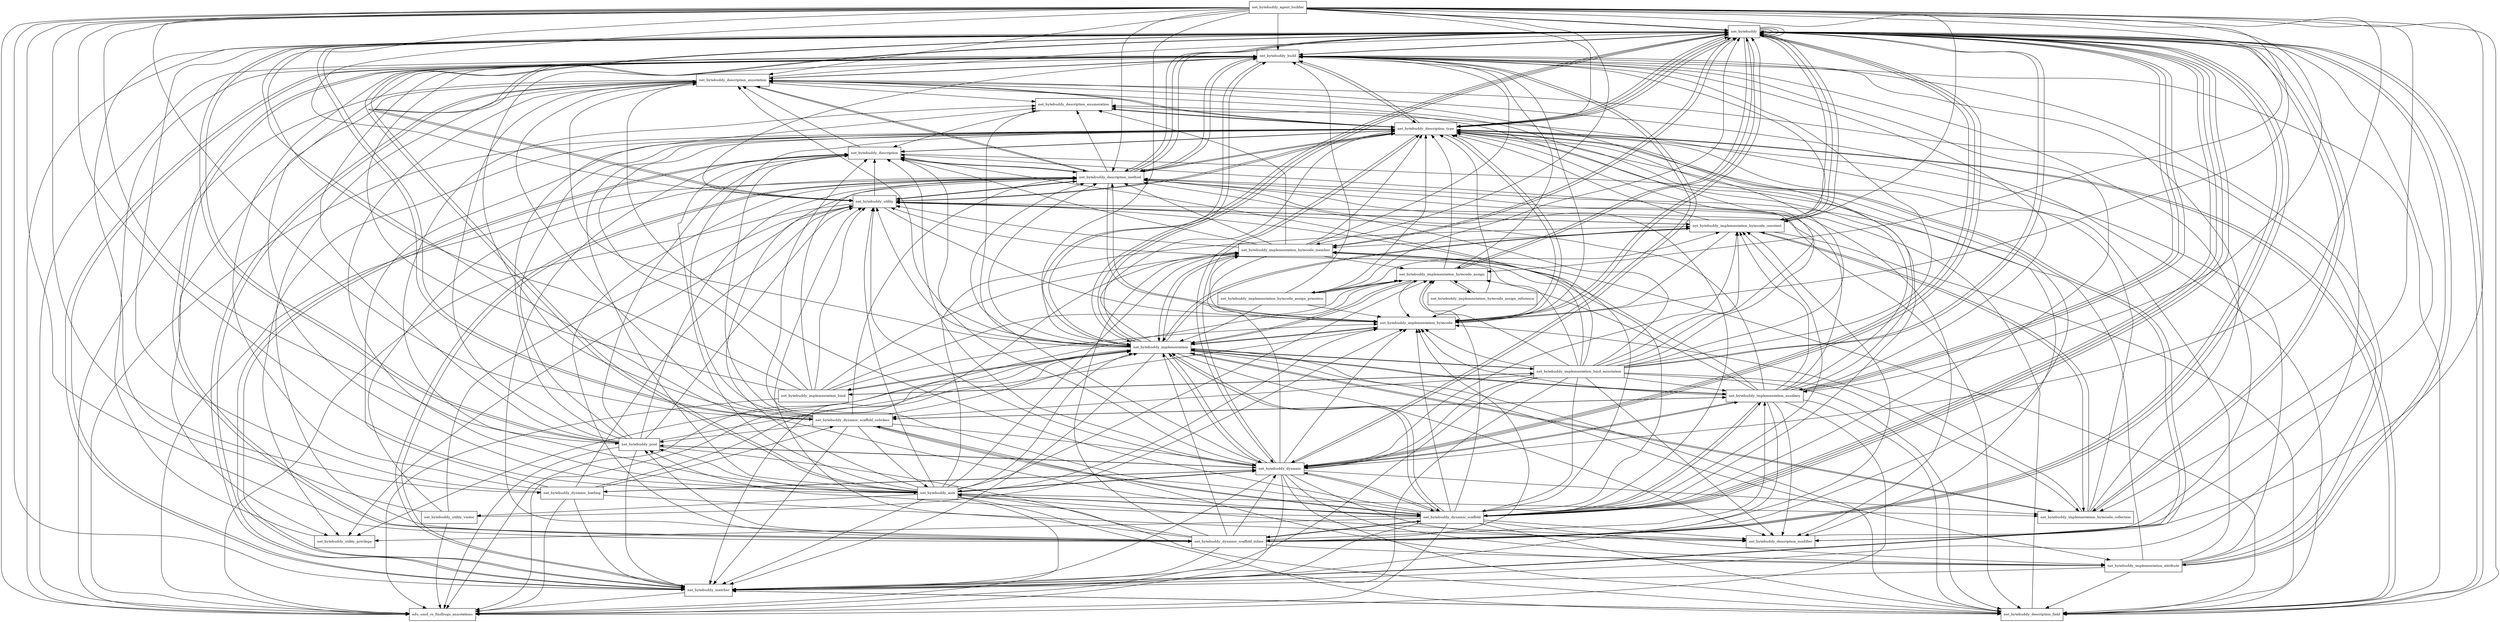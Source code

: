 digraph byte_buddy_1_8_8_package_dependencies {
  node [shape = box, fontsize=10.0];
  net_bytebuddy -> edu_umd_cs_findbugs_annotations;
  net_bytebuddy -> net_bytebuddy_build;
  net_bytebuddy -> net_bytebuddy_description_field;
  net_bytebuddy -> net_bytebuddy_description_method;
  net_bytebuddy -> net_bytebuddy_description_modifier;
  net_bytebuddy -> net_bytebuddy_description_type;
  net_bytebuddy -> net_bytebuddy_dynamic;
  net_bytebuddy -> net_bytebuddy_dynamic_scaffold;
  net_bytebuddy -> net_bytebuddy_dynamic_scaffold_inline;
  net_bytebuddy -> net_bytebuddy_dynamic_scaffold_subclass;
  net_bytebuddy -> net_bytebuddy_implementation;
  net_bytebuddy -> net_bytebuddy_implementation_attribute;
  net_bytebuddy -> net_bytebuddy_implementation_auxiliary;
  net_bytebuddy -> net_bytebuddy_implementation_bytecode;
  net_bytebuddy -> net_bytebuddy_implementation_bytecode_assign;
  net_bytebuddy -> net_bytebuddy_implementation_bytecode_collection;
  net_bytebuddy -> net_bytebuddy_implementation_bytecode_constant;
  net_bytebuddy -> net_bytebuddy_implementation_bytecode_member;
  net_bytebuddy -> net_bytebuddy;
  net_bytebuddy -> net_bytebuddy_matcher;
  net_bytebuddy -> net_bytebuddy_utility;
  net_bytebuddy_agent_builder -> edu_umd_cs_findbugs_annotations;
  net_bytebuddy_agent_builder -> net_bytebuddy;
  net_bytebuddy_agent_builder -> net_bytebuddy_asm;
  net_bytebuddy_agent_builder -> net_bytebuddy_build;
  net_bytebuddy_agent_builder -> net_bytebuddy_description_annotation;
  net_bytebuddy_agent_builder -> net_bytebuddy_description_field;
  net_bytebuddy_agent_builder -> net_bytebuddy_description_method;
  net_bytebuddy_agent_builder -> net_bytebuddy_description_modifier;
  net_bytebuddy_agent_builder -> net_bytebuddy_description_type;
  net_bytebuddy_agent_builder -> net_bytebuddy_dynamic;
  net_bytebuddy_agent_builder -> net_bytebuddy_dynamic_loading;
  net_bytebuddy_agent_builder -> net_bytebuddy_dynamic_scaffold;
  net_bytebuddy_agent_builder -> net_bytebuddy_dynamic_scaffold_inline;
  net_bytebuddy_agent_builder -> net_bytebuddy_dynamic_scaffold_subclass;
  net_bytebuddy_agent_builder -> net_bytebuddy_implementation;
  net_bytebuddy_agent_builder -> net_bytebuddy_implementation_auxiliary;
  net_bytebuddy_agent_builder -> net_bytebuddy_implementation_bytecode;
  net_bytebuddy_agent_builder -> net_bytebuddy_implementation_bytecode_assign;
  net_bytebuddy_agent_builder -> net_bytebuddy_implementation_bytecode_collection;
  net_bytebuddy_agent_builder -> net_bytebuddy_implementation_bytecode_constant;
  net_bytebuddy_agent_builder -> net_bytebuddy_implementation_bytecode_member;
  net_bytebuddy_agent_builder -> net_bytebuddy;
  net_bytebuddy_agent_builder -> net_bytebuddy_matcher;
  net_bytebuddy_agent_builder -> net_bytebuddy_pool;
  net_bytebuddy_agent_builder -> net_bytebuddy_utility;
  net_bytebuddy_asm -> edu_umd_cs_findbugs_annotations;
  net_bytebuddy_asm -> net_bytebuddy;
  net_bytebuddy_asm -> net_bytebuddy_build;
  net_bytebuddy_asm -> net_bytebuddy_description;
  net_bytebuddy_asm -> net_bytebuddy_description_annotation;
  net_bytebuddy_asm -> net_bytebuddy_description_enumeration;
  net_bytebuddy_asm -> net_bytebuddy_description_field;
  net_bytebuddy_asm -> net_bytebuddy_description_method;
  net_bytebuddy_asm -> net_bytebuddy_description_modifier;
  net_bytebuddy_asm -> net_bytebuddy_description_type;
  net_bytebuddy_asm -> net_bytebuddy_dynamic;
  net_bytebuddy_asm -> net_bytebuddy_dynamic_scaffold;
  net_bytebuddy_asm -> net_bytebuddy_implementation;
  net_bytebuddy_asm -> net_bytebuddy_implementation_bytecode;
  net_bytebuddy_asm -> net_bytebuddy_implementation_bytecode_assign;
  net_bytebuddy_asm -> net_bytebuddy_implementation_bytecode_collection;
  net_bytebuddy_asm -> net_bytebuddy_implementation_bytecode_constant;
  net_bytebuddy_asm -> net_bytebuddy_implementation_bytecode_member;
  net_bytebuddy_asm -> net_bytebuddy;
  net_bytebuddy_asm -> net_bytebuddy_matcher;
  net_bytebuddy_asm -> net_bytebuddy_pool;
  net_bytebuddy_asm -> net_bytebuddy_utility;
  net_bytebuddy_asm -> net_bytebuddy_utility_visitor;
  net_bytebuddy_build -> edu_umd_cs_findbugs_annotations;
  net_bytebuddy_build -> net_bytebuddy;
  net_bytebuddy_build -> net_bytebuddy_description_annotation;
  net_bytebuddy_build -> net_bytebuddy_description_field;
  net_bytebuddy_build -> net_bytebuddy_description_method;
  net_bytebuddy_build -> net_bytebuddy_description_type;
  net_bytebuddy_build -> net_bytebuddy_dynamic;
  net_bytebuddy_build -> net_bytebuddy_dynamic_scaffold_inline;
  net_bytebuddy_build -> net_bytebuddy_implementation;
  net_bytebuddy_build -> net_bytebuddy_matcher;
  net_bytebuddy_description -> net_bytebuddy_description_annotation;
  net_bytebuddy_description -> net_bytebuddy_description_method;
  net_bytebuddy_description -> net_bytebuddy_description_modifier;
  net_bytebuddy_description -> net_bytebuddy_description_type;
  net_bytebuddy_description -> net_bytebuddy_matcher;
  net_bytebuddy_description_annotation -> edu_umd_cs_findbugs_annotations;
  net_bytebuddy_description_annotation -> net_bytebuddy;
  net_bytebuddy_description_annotation -> net_bytebuddy_build;
  net_bytebuddy_description_annotation -> net_bytebuddy_description_enumeration;
  net_bytebuddy_description_annotation -> net_bytebuddy_description_method;
  net_bytebuddy_description_annotation -> net_bytebuddy_description_type;
  net_bytebuddy_description_annotation -> net_bytebuddy_matcher;
  net_bytebuddy_description_annotation -> net_bytebuddy_utility_privilege;
  net_bytebuddy_description_enumeration -> net_bytebuddy_description;
  net_bytebuddy_description_enumeration -> net_bytebuddy_description_type;
  net_bytebuddy_description_field -> net_bytebuddy_description;
  net_bytebuddy_description_field -> net_bytebuddy_description_annotation;
  net_bytebuddy_description_field -> net_bytebuddy_description_type;
  net_bytebuddy_description_field -> net_bytebuddy;
  net_bytebuddy_description_field -> net_bytebuddy_matcher;
  net_bytebuddy_description_method -> edu_umd_cs_findbugs_annotations;
  net_bytebuddy_description_method -> net_bytebuddy_build;
  net_bytebuddy_description_method -> net_bytebuddy_description;
  net_bytebuddy_description_method -> net_bytebuddy_description_annotation;
  net_bytebuddy_description_method -> net_bytebuddy_description_enumeration;
  net_bytebuddy_description_method -> net_bytebuddy_description_modifier;
  net_bytebuddy_description_method -> net_bytebuddy_description_type;
  net_bytebuddy_description_method -> net_bytebuddy_implementation_bytecode;
  net_bytebuddy_description_method -> net_bytebuddy;
  net_bytebuddy_description_method -> net_bytebuddy;
  net_bytebuddy_description_method -> net_bytebuddy_matcher;
  net_bytebuddy_description_method -> net_bytebuddy_utility;
  net_bytebuddy_description_modifier -> net_bytebuddy_build;
  net_bytebuddy_description_type -> edu_umd_cs_findbugs_annotations;
  net_bytebuddy_description_type -> net_bytebuddy;
  net_bytebuddy_description_type -> net_bytebuddy_build;
  net_bytebuddy_description_type -> net_bytebuddy_description;
  net_bytebuddy_description_type -> net_bytebuddy_description_annotation;
  net_bytebuddy_description_type -> net_bytebuddy_description_enumeration;
  net_bytebuddy_description_type -> net_bytebuddy_description_field;
  net_bytebuddy_description_type -> net_bytebuddy_description_method;
  net_bytebuddy_description_type -> net_bytebuddy_dynamic;
  net_bytebuddy_description_type -> net_bytebuddy_implementation_bytecode;
  net_bytebuddy_description_type -> net_bytebuddy;
  net_bytebuddy_description_type -> net_bytebuddy;
  net_bytebuddy_description_type -> net_bytebuddy_matcher;
  net_bytebuddy_description_type -> net_bytebuddy_utility;
  net_bytebuddy_description_type -> net_bytebuddy_utility_privilege;
  net_bytebuddy_dynamic -> edu_umd_cs_findbugs_annotations;
  net_bytebuddy_dynamic -> net_bytebuddy;
  net_bytebuddy_dynamic -> net_bytebuddy_asm;
  net_bytebuddy_dynamic -> net_bytebuddy_build;
  net_bytebuddy_dynamic -> net_bytebuddy_description;
  net_bytebuddy_dynamic -> net_bytebuddy_description_annotation;
  net_bytebuddy_dynamic -> net_bytebuddy_description_field;
  net_bytebuddy_dynamic -> net_bytebuddy_description_method;
  net_bytebuddy_dynamic -> net_bytebuddy_description_modifier;
  net_bytebuddy_dynamic -> net_bytebuddy_description_type;
  net_bytebuddy_dynamic -> net_bytebuddy_dynamic_loading;
  net_bytebuddy_dynamic -> net_bytebuddy_dynamic_scaffold;
  net_bytebuddy_dynamic -> net_bytebuddy_implementation;
  net_bytebuddy_dynamic -> net_bytebuddy_implementation_attribute;
  net_bytebuddy_dynamic -> net_bytebuddy_implementation_auxiliary;
  net_bytebuddy_dynamic -> net_bytebuddy_implementation_bytecode;
  net_bytebuddy_dynamic -> net_bytebuddy_implementation_bytecode_collection;
  net_bytebuddy_dynamic -> net_bytebuddy_implementation_bytecode_constant;
  net_bytebuddy_dynamic -> net_bytebuddy_implementation_bytecode_member;
  net_bytebuddy_dynamic -> net_bytebuddy;
  net_bytebuddy_dynamic -> net_bytebuddy_matcher;
  net_bytebuddy_dynamic -> net_bytebuddy_pool;
  net_bytebuddy_dynamic -> net_bytebuddy_utility;
  net_bytebuddy_dynamic_loading -> edu_umd_cs_findbugs_annotations;
  net_bytebuddy_dynamic_loading -> net_bytebuddy;
  net_bytebuddy_dynamic_loading -> net_bytebuddy_build;
  net_bytebuddy_dynamic_loading -> net_bytebuddy_description_modifier;
  net_bytebuddy_dynamic_loading -> net_bytebuddy_description_type;
  net_bytebuddy_dynamic_loading -> net_bytebuddy_dynamic;
  net_bytebuddy_dynamic_loading -> net_bytebuddy_dynamic_scaffold_subclass;
  net_bytebuddy_dynamic_loading -> net_bytebuddy_implementation;
  net_bytebuddy_dynamic_loading -> net_bytebuddy_matcher;
  net_bytebuddy_dynamic_loading -> net_bytebuddy_utility;
  net_bytebuddy_dynamic_scaffold -> edu_umd_cs_findbugs_annotations;
  net_bytebuddy_dynamic_scaffold -> net_bytebuddy;
  net_bytebuddy_dynamic_scaffold -> net_bytebuddy_asm;
  net_bytebuddy_dynamic_scaffold -> net_bytebuddy_build;
  net_bytebuddy_dynamic_scaffold -> net_bytebuddy_description;
  net_bytebuddy_dynamic_scaffold -> net_bytebuddy_description_annotation;
  net_bytebuddy_dynamic_scaffold -> net_bytebuddy_description_field;
  net_bytebuddy_dynamic_scaffold -> net_bytebuddy_description_method;
  net_bytebuddy_dynamic_scaffold -> net_bytebuddy_description_modifier;
  net_bytebuddy_dynamic_scaffold -> net_bytebuddy_description_type;
  net_bytebuddy_dynamic_scaffold -> net_bytebuddy_dynamic;
  net_bytebuddy_dynamic_scaffold -> net_bytebuddy_dynamic_scaffold_inline;
  net_bytebuddy_dynamic_scaffold -> net_bytebuddy_dynamic_scaffold_subclass;
  net_bytebuddy_dynamic_scaffold -> net_bytebuddy_implementation;
  net_bytebuddy_dynamic_scaffold -> net_bytebuddy_implementation_attribute;
  net_bytebuddy_dynamic_scaffold -> net_bytebuddy_implementation_auxiliary;
  net_bytebuddy_dynamic_scaffold -> net_bytebuddy_implementation_bytecode;
  net_bytebuddy_dynamic_scaffold -> net_bytebuddy_implementation_bytecode_assign;
  net_bytebuddy_dynamic_scaffold -> net_bytebuddy_implementation_bytecode_constant;
  net_bytebuddy_dynamic_scaffold -> net_bytebuddy_implementation_bytecode_member;
  net_bytebuddy_dynamic_scaffold -> net_bytebuddy;
  net_bytebuddy_dynamic_scaffold -> net_bytebuddy;
  net_bytebuddy_dynamic_scaffold -> net_bytebuddy_matcher;
  net_bytebuddy_dynamic_scaffold -> net_bytebuddy_pool;
  net_bytebuddy_dynamic_scaffold -> net_bytebuddy_utility;
  net_bytebuddy_dynamic_scaffold -> net_bytebuddy_utility_privilege;
  net_bytebuddy_dynamic_scaffold_inline -> net_bytebuddy;
  net_bytebuddy_dynamic_scaffold_inline -> net_bytebuddy_asm;
  net_bytebuddy_dynamic_scaffold_inline -> net_bytebuddy_build;
  net_bytebuddy_dynamic_scaffold_inline -> net_bytebuddy_description;
  net_bytebuddy_dynamic_scaffold_inline -> net_bytebuddy_description_annotation;
  net_bytebuddy_dynamic_scaffold_inline -> net_bytebuddy_description_method;
  net_bytebuddy_dynamic_scaffold_inline -> net_bytebuddy_description_type;
  net_bytebuddy_dynamic_scaffold_inline -> net_bytebuddy_dynamic;
  net_bytebuddy_dynamic_scaffold_inline -> net_bytebuddy_dynamic_scaffold;
  net_bytebuddy_dynamic_scaffold_inline -> net_bytebuddy_implementation;
  net_bytebuddy_dynamic_scaffold_inline -> net_bytebuddy_implementation_attribute;
  net_bytebuddy_dynamic_scaffold_inline -> net_bytebuddy_implementation_auxiliary;
  net_bytebuddy_dynamic_scaffold_inline -> net_bytebuddy_implementation_bytecode;
  net_bytebuddy_dynamic_scaffold_inline -> net_bytebuddy_implementation_bytecode_constant;
  net_bytebuddy_dynamic_scaffold_inline -> net_bytebuddy_implementation_bytecode_member;
  net_bytebuddy_dynamic_scaffold_inline -> net_bytebuddy;
  net_bytebuddy_dynamic_scaffold_inline -> net_bytebuddy_matcher;
  net_bytebuddy_dynamic_scaffold_inline -> net_bytebuddy_pool;
  net_bytebuddy_dynamic_scaffold_inline -> net_bytebuddy_utility;
  net_bytebuddy_dynamic_scaffold_subclass -> net_bytebuddy;
  net_bytebuddy_dynamic_scaffold_subclass -> net_bytebuddy_asm;
  net_bytebuddy_dynamic_scaffold_subclass -> net_bytebuddy_build;
  net_bytebuddy_dynamic_scaffold_subclass -> net_bytebuddy_description;
  net_bytebuddy_dynamic_scaffold_subclass -> net_bytebuddy_description_annotation;
  net_bytebuddy_dynamic_scaffold_subclass -> net_bytebuddy_description_method;
  net_bytebuddy_dynamic_scaffold_subclass -> net_bytebuddy_description_type;
  net_bytebuddy_dynamic_scaffold_subclass -> net_bytebuddy_dynamic;
  net_bytebuddy_dynamic_scaffold_subclass -> net_bytebuddy_dynamic_scaffold;
  net_bytebuddy_dynamic_scaffold_subclass -> net_bytebuddy_implementation;
  net_bytebuddy_dynamic_scaffold_subclass -> net_bytebuddy_implementation_attribute;
  net_bytebuddy_dynamic_scaffold_subclass -> net_bytebuddy_implementation_auxiliary;
  net_bytebuddy_dynamic_scaffold_subclass -> net_bytebuddy_matcher;
  net_bytebuddy_dynamic_scaffold_subclass -> net_bytebuddy_pool;
  net_bytebuddy_implementation -> edu_umd_cs_findbugs_annotations;
  net_bytebuddy_implementation -> net_bytebuddy;
  net_bytebuddy_implementation -> net_bytebuddy_build;
  net_bytebuddy_implementation -> net_bytebuddy_description;
  net_bytebuddy_implementation -> net_bytebuddy_description_annotation;
  net_bytebuddy_implementation -> net_bytebuddy_description_enumeration;
  net_bytebuddy_implementation -> net_bytebuddy_description_field;
  net_bytebuddy_implementation -> net_bytebuddy_description_method;
  net_bytebuddy_implementation -> net_bytebuddy_description_modifier;
  net_bytebuddy_implementation -> net_bytebuddy_description_type;
  net_bytebuddy_implementation -> net_bytebuddy_dynamic;
  net_bytebuddy_implementation -> net_bytebuddy_dynamic_scaffold;
  net_bytebuddy_implementation -> net_bytebuddy_implementation_attribute;
  net_bytebuddy_implementation -> net_bytebuddy_implementation_auxiliary;
  net_bytebuddy_implementation -> net_bytebuddy_implementation_bind;
  net_bytebuddy_implementation -> net_bytebuddy_implementation_bind_annotation;
  net_bytebuddy_implementation -> net_bytebuddy_implementation_bytecode;
  net_bytebuddy_implementation -> net_bytebuddy_implementation_bytecode_assign;
  net_bytebuddy_implementation -> net_bytebuddy_implementation_bytecode_collection;
  net_bytebuddy_implementation -> net_bytebuddy_implementation_bytecode_constant;
  net_bytebuddy_implementation -> net_bytebuddy_implementation_bytecode_member;
  net_bytebuddy_implementation -> net_bytebuddy;
  net_bytebuddy_implementation -> net_bytebuddy_matcher;
  net_bytebuddy_implementation -> net_bytebuddy_utility;
  net_bytebuddy_implementation -> net_bytebuddy_utility_privilege;
  net_bytebuddy_implementation_attribute -> net_bytebuddy_build;
  net_bytebuddy_implementation_attribute -> net_bytebuddy_description_annotation;
  net_bytebuddy_implementation_attribute -> net_bytebuddy_description_enumeration;
  net_bytebuddy_implementation_attribute -> net_bytebuddy_description_field;
  net_bytebuddy_implementation_attribute -> net_bytebuddy_description_method;
  net_bytebuddy_implementation_attribute -> net_bytebuddy_description_type;
  net_bytebuddy_implementation_attribute -> net_bytebuddy;
  net_bytebuddy_implementation_attribute -> net_bytebuddy_matcher;
  net_bytebuddy_implementation_auxiliary -> edu_umd_cs_findbugs_annotations;
  net_bytebuddy_implementation_auxiliary -> net_bytebuddy;
  net_bytebuddy_implementation_auxiliary -> net_bytebuddy_build;
  net_bytebuddy_implementation_auxiliary -> net_bytebuddy_description_annotation;
  net_bytebuddy_implementation_auxiliary -> net_bytebuddy_description_field;
  net_bytebuddy_implementation_auxiliary -> net_bytebuddy_description_method;
  net_bytebuddy_implementation_auxiliary -> net_bytebuddy_description_modifier;
  net_bytebuddy_implementation_auxiliary -> net_bytebuddy_description_type;
  net_bytebuddy_implementation_auxiliary -> net_bytebuddy_dynamic;
  net_bytebuddy_implementation_auxiliary -> net_bytebuddy_dynamic_scaffold;
  net_bytebuddy_implementation_auxiliary -> net_bytebuddy_dynamic_scaffold_subclass;
  net_bytebuddy_implementation_auxiliary -> net_bytebuddy_implementation;
  net_bytebuddy_implementation_auxiliary -> net_bytebuddy_implementation_bytecode;
  net_bytebuddy_implementation_auxiliary -> net_bytebuddy_implementation_bytecode_assign;
  net_bytebuddy_implementation_auxiliary -> net_bytebuddy_implementation_bytecode_constant;
  net_bytebuddy_implementation_auxiliary -> net_bytebuddy_implementation_bytecode_member;
  net_bytebuddy_implementation_auxiliary -> net_bytebuddy;
  net_bytebuddy_implementation_auxiliary -> net_bytebuddy_matcher;
  net_bytebuddy_implementation_auxiliary -> net_bytebuddy_utility;
  net_bytebuddy_implementation_bind -> edu_umd_cs_findbugs_annotations;
  net_bytebuddy_implementation_bind -> net_bytebuddy_build;
  net_bytebuddy_implementation_bind -> net_bytebuddy_description_method;
  net_bytebuddy_implementation_bind -> net_bytebuddy_description_type;
  net_bytebuddy_implementation_bind -> net_bytebuddy_implementation;
  net_bytebuddy_implementation_bind -> net_bytebuddy_implementation_bind_annotation;
  net_bytebuddy_implementation_bind -> net_bytebuddy_implementation_bytecode;
  net_bytebuddy_implementation_bind -> net_bytebuddy_implementation_bytecode_assign;
  net_bytebuddy_implementation_bind -> net_bytebuddy_implementation_bytecode_member;
  net_bytebuddy_implementation_bind -> net_bytebuddy;
  net_bytebuddy_implementation_bind -> net_bytebuddy_utility;
  net_bytebuddy_implementation_bind_annotation -> edu_umd_cs_findbugs_annotations;
  net_bytebuddy_implementation_bind_annotation -> net_bytebuddy;
  net_bytebuddy_implementation_bind_annotation -> net_bytebuddy_build;
  net_bytebuddy_implementation_bind_annotation -> net_bytebuddy_description;
  net_bytebuddy_implementation_bind_annotation -> net_bytebuddy_description_annotation;
  net_bytebuddy_implementation_bind_annotation -> net_bytebuddy_description_enumeration;
  net_bytebuddy_implementation_bind_annotation -> net_bytebuddy_description_field;
  net_bytebuddy_implementation_bind_annotation -> net_bytebuddy_description_method;
  net_bytebuddy_implementation_bind_annotation -> net_bytebuddy_description_modifier;
  net_bytebuddy_implementation_bind_annotation -> net_bytebuddy_description_type;
  net_bytebuddy_implementation_bind_annotation -> net_bytebuddy_dynamic;
  net_bytebuddy_implementation_bind_annotation -> net_bytebuddy_dynamic_scaffold;
  net_bytebuddy_implementation_bind_annotation -> net_bytebuddy_dynamic_scaffold_subclass;
  net_bytebuddy_implementation_bind_annotation -> net_bytebuddy_implementation;
  net_bytebuddy_implementation_bind_annotation -> net_bytebuddy_implementation_auxiliary;
  net_bytebuddy_implementation_bind_annotation -> net_bytebuddy_implementation_bind;
  net_bytebuddy_implementation_bind_annotation -> net_bytebuddy_implementation_bytecode;
  net_bytebuddy_implementation_bind_annotation -> net_bytebuddy_implementation_bytecode_assign;
  net_bytebuddy_implementation_bind_annotation -> net_bytebuddy_implementation_bytecode_collection;
  net_bytebuddy_implementation_bind_annotation -> net_bytebuddy_implementation_bytecode_constant;
  net_bytebuddy_implementation_bind_annotation -> net_bytebuddy_implementation_bytecode_member;
  net_bytebuddy_implementation_bind_annotation -> net_bytebuddy;
  net_bytebuddy_implementation_bind_annotation -> net_bytebuddy_matcher;
  net_bytebuddy_implementation_bind_annotation -> net_bytebuddy_utility;
  net_bytebuddy_implementation_bytecode -> net_bytebuddy_build;
  net_bytebuddy_implementation_bytecode -> net_bytebuddy_description_method;
  net_bytebuddy_implementation_bytecode -> net_bytebuddy_description_type;
  net_bytebuddy_implementation_bytecode -> net_bytebuddy_implementation;
  net_bytebuddy_implementation_bytecode -> net_bytebuddy;
  net_bytebuddy_implementation_bytecode_assign -> edu_umd_cs_findbugs_annotations;
  net_bytebuddy_implementation_bytecode_assign -> net_bytebuddy_build;
  net_bytebuddy_implementation_bytecode_assign -> net_bytebuddy_description_type;
  net_bytebuddy_implementation_bytecode_assign -> net_bytebuddy_implementation;
  net_bytebuddy_implementation_bytecode_assign -> net_bytebuddy_implementation_bytecode;
  net_bytebuddy_implementation_bytecode_assign -> net_bytebuddy_implementation_bytecode_assign_primitive;
  net_bytebuddy_implementation_bytecode_assign -> net_bytebuddy_implementation_bytecode_assign_reference;
  net_bytebuddy_implementation_bytecode_assign -> net_bytebuddy;
  net_bytebuddy_implementation_bytecode_assign_primitive -> net_bytebuddy_build;
  net_bytebuddy_implementation_bytecode_assign_primitive -> net_bytebuddy_description_type;
  net_bytebuddy_implementation_bytecode_assign_primitive -> net_bytebuddy_implementation;
  net_bytebuddy_implementation_bytecode_assign_primitive -> net_bytebuddy_implementation_bytecode;
  net_bytebuddy_implementation_bytecode_assign_primitive -> net_bytebuddy_implementation_bytecode_assign;
  net_bytebuddy_implementation_bytecode_assign_primitive -> net_bytebuddy_implementation_bytecode_constant;
  net_bytebuddy_implementation_bytecode_assign_primitive -> net_bytebuddy;
  net_bytebuddy_implementation_bytecode_assign_reference -> net_bytebuddy_description_type;
  net_bytebuddy_implementation_bytecode_assign_reference -> net_bytebuddy_implementation_bytecode;
  net_bytebuddy_implementation_bytecode_assign_reference -> net_bytebuddy_implementation_bytecode_assign;
  net_bytebuddy_implementation_bytecode_collection -> net_bytebuddy_build;
  net_bytebuddy_implementation_bytecode_collection -> net_bytebuddy_description_type;
  net_bytebuddy_implementation_bytecode_collection -> net_bytebuddy_implementation;
  net_bytebuddy_implementation_bytecode_collection -> net_bytebuddy_implementation_bytecode;
  net_bytebuddy_implementation_bytecode_collection -> net_bytebuddy_implementation_bytecode_constant;
  net_bytebuddy_implementation_bytecode_collection -> net_bytebuddy;
  net_bytebuddy_implementation_bytecode_constant -> net_bytebuddy;
  net_bytebuddy_implementation_bytecode_constant -> net_bytebuddy_build;
  net_bytebuddy_implementation_bytecode_constant -> net_bytebuddy_description_field;
  net_bytebuddy_implementation_bytecode_constant -> net_bytebuddy_description_method;
  net_bytebuddy_implementation_bytecode_constant -> net_bytebuddy_description_type;
  net_bytebuddy_implementation_bytecode_constant -> net_bytebuddy_implementation;
  net_bytebuddy_implementation_bytecode_constant -> net_bytebuddy_implementation_bytecode;
  net_bytebuddy_implementation_bytecode_constant -> net_bytebuddy_implementation_bytecode_collection;
  net_bytebuddy_implementation_bytecode_constant -> net_bytebuddy_implementation_bytecode_member;
  net_bytebuddy_implementation_bytecode_constant -> net_bytebuddy;
  net_bytebuddy_implementation_bytecode_constant -> net_bytebuddy_utility;
  net_bytebuddy_implementation_bytecode_member -> net_bytebuddy_build;
  net_bytebuddy_implementation_bytecode_member -> net_bytebuddy_description;
  net_bytebuddy_implementation_bytecode_member -> net_bytebuddy_description_enumeration;
  net_bytebuddy_implementation_bytecode_member -> net_bytebuddy_description_field;
  net_bytebuddy_implementation_bytecode_member -> net_bytebuddy_description_method;
  net_bytebuddy_implementation_bytecode_member -> net_bytebuddy_description_type;
  net_bytebuddy_implementation_bytecode_member -> net_bytebuddy_implementation;
  net_bytebuddy_implementation_bytecode_member -> net_bytebuddy_implementation_bytecode;
  net_bytebuddy_implementation_bytecode_member -> net_bytebuddy_implementation_bytecode_assign;
  net_bytebuddy_implementation_bytecode_member -> net_bytebuddy;
  net_bytebuddy_implementation_bytecode_member -> net_bytebuddy_matcher;
  net_bytebuddy_implementation_bytecode_member -> net_bytebuddy_utility;
  net_bytebuddy -> net_bytebuddy;
  net_bytebuddy -> net_bytebuddy;
  net_bytebuddy -> net_bytebuddy;
  net_bytebuddy_matcher -> edu_umd_cs_findbugs_annotations;
  net_bytebuddy_matcher -> net_bytebuddy_build;
  net_bytebuddy_matcher -> net_bytebuddy_description;
  net_bytebuddy_matcher -> net_bytebuddy_description_annotation;
  net_bytebuddy_matcher -> net_bytebuddy_description_field;
  net_bytebuddy_matcher -> net_bytebuddy_description_method;
  net_bytebuddy_matcher -> net_bytebuddy_description_type;
  net_bytebuddy_pool -> edu_umd_cs_findbugs_annotations;
  net_bytebuddy_pool -> net_bytebuddy_build;
  net_bytebuddy_pool -> net_bytebuddy_description;
  net_bytebuddy_pool -> net_bytebuddy_description_annotation;
  net_bytebuddy_pool -> net_bytebuddy_description_enumeration;
  net_bytebuddy_pool -> net_bytebuddy_description_field;
  net_bytebuddy_pool -> net_bytebuddy_description_method;
  net_bytebuddy_pool -> net_bytebuddy_description_type;
  net_bytebuddy_pool -> net_bytebuddy_dynamic;
  net_bytebuddy_pool -> net_bytebuddy_implementation_bytecode;
  net_bytebuddy_pool -> net_bytebuddy;
  net_bytebuddy_pool -> net_bytebuddy;
  net_bytebuddy_pool -> net_bytebuddy_matcher;
  net_bytebuddy_pool -> net_bytebuddy_utility;
  net_bytebuddy_utility -> edu_umd_cs_findbugs_annotations;
  net_bytebuddy_utility -> net_bytebuddy_build;
  net_bytebuddy_utility -> net_bytebuddy_description;
  net_bytebuddy_utility -> net_bytebuddy_description_field;
  net_bytebuddy_utility -> net_bytebuddy_description_method;
  net_bytebuddy_utility -> net_bytebuddy_description_type;
  net_bytebuddy_utility -> net_bytebuddy_implementation_bytecode;
  net_bytebuddy_utility -> net_bytebuddy_implementation_bytecode_constant;
  net_bytebuddy_utility -> net_bytebuddy;
  net_bytebuddy_utility -> net_bytebuddy_utility_privilege;
  net_bytebuddy_utility_privilege -> net_bytebuddy_build;
  net_bytebuddy_utility_visitor -> edu_umd_cs_findbugs_annotations;
  net_bytebuddy_utility_visitor -> net_bytebuddy_description_method;
  net_bytebuddy_utility_visitor -> net_bytebuddy_implementation_bytecode;
  net_bytebuddy_utility_visitor -> net_bytebuddy;
  net_bytebuddy_utility_visitor -> net_bytebuddy_utility;
}

